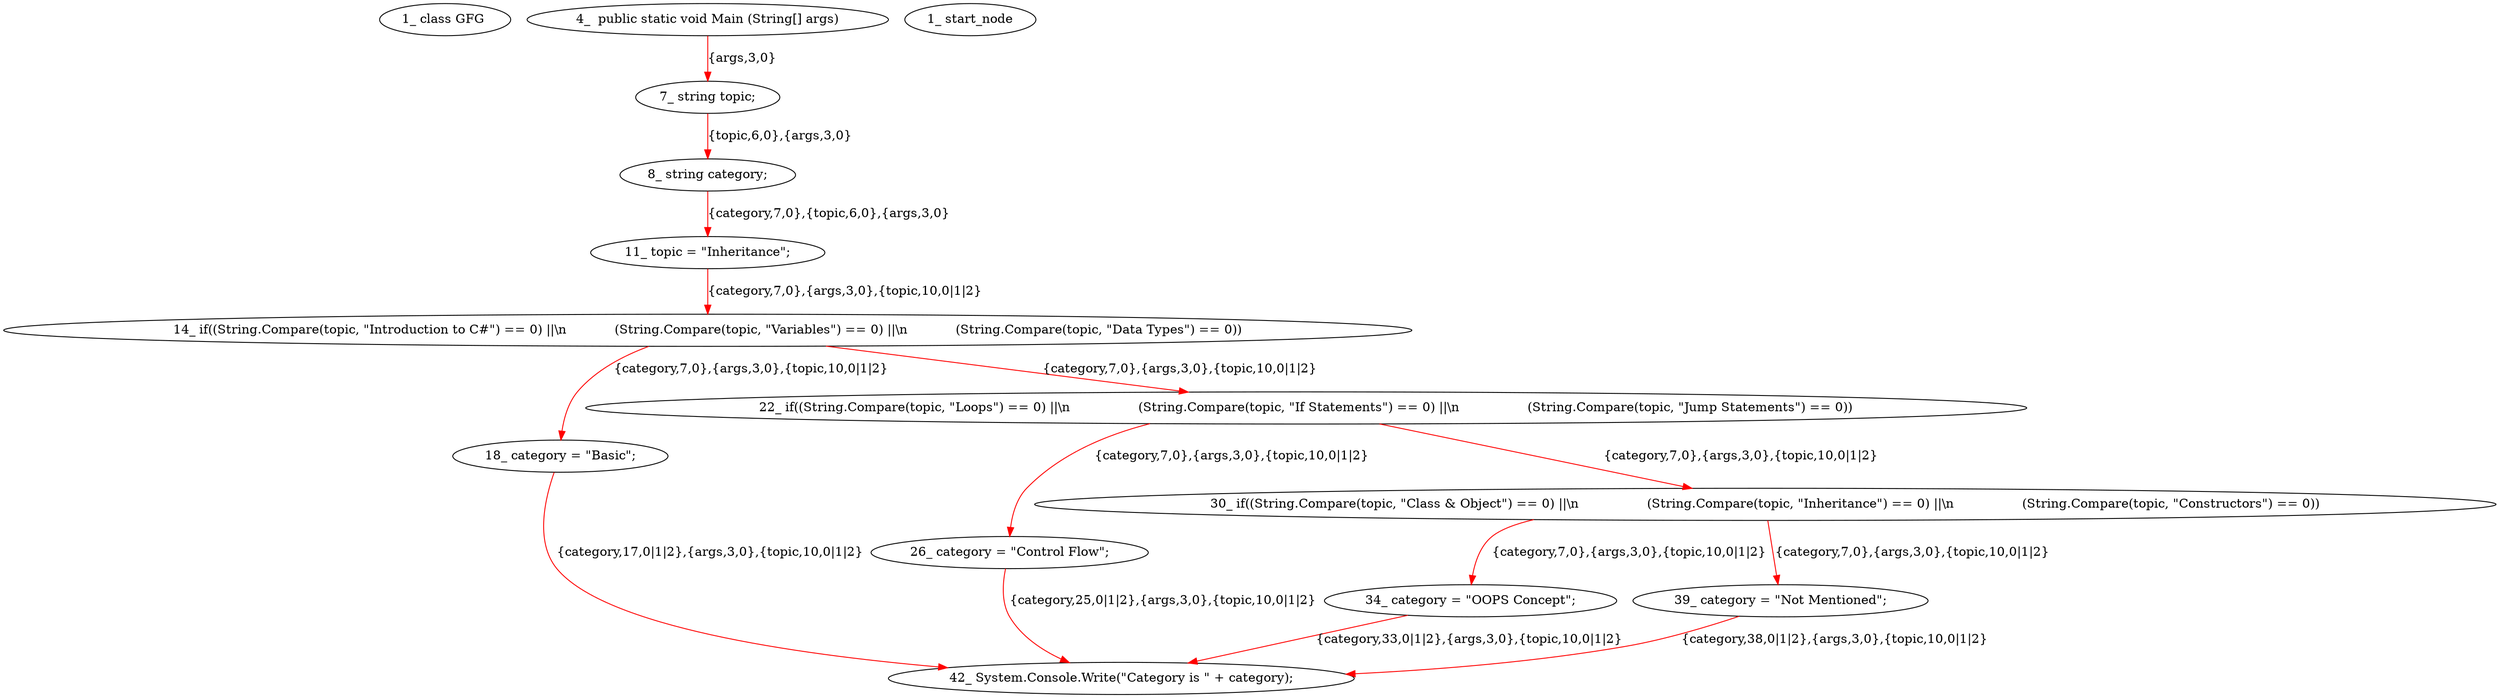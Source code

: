 digraph  {
6 [label="1_\ class\ GFG\ ", type_label=class_declaration];
9 [label="4_\ \ public\ static\ void\ Main\ \(String\[\]\ args\)", type_label=method_declaration];
20 [label="7_\ string\ topic;", type_label=expression_statement];
24 [label="8_\ string\ category;", type_label=expression_statement];
28 [label="11_\ topic\ =\ \"Inheritance\";", type_label=expression_statement];
32 [label="14_\ if\(\(String\.Compare\(topic,\ \"Introduction\ to\ C\#\"\)\ ==\ 0\)\ \|\|\\n\ \ \ \ \ \ \ \ \ \ \ \ \(String\.Compare\(topic,\ \"Variables\"\)\ ==\ 0\)\ \|\|\\n\ \ \ \ \ \ \ \ \ \ \ \ \(String\.Compare\(topic,\ \"Data\ Types\"\)\ ==\ 0\)\)", type_label=if];
64 [label="18_\ category\ =\ \"Basic\";", type_label=expression_statement];
68 [label="22_\ if\(\(String\.Compare\(topic,\ \"Loops\"\)\ ==\ 0\)\ \|\|\\n\ \ \ \ \ \ \ \ \ \ \ \ \ \ \ \ \ \(String\.Compare\(topic,\ \"If\ Statements\"\)\ ==\ 0\)\ \|\|\\n\ \ \ \ \ \ \ \ \ \ \ \ \ \ \ \ \ \(String\.Compare\(topic,\ \"Jump\ Statements\"\)\ ==\ 0\)\)", type_label=if];
100 [label="26_\ category\ =\ \"Control\ Flow\";", type_label=expression_statement];
104 [label="30_\ if\(\(String\.Compare\(topic,\ \"Class\ \&\ Object\"\)\ ==\ 0\)\ \|\|\\n\ \ \ \ \ \ \ \ \ \ \ \ \ \ \ \ \ \(String\.Compare\(topic,\ \"Inheritance\"\)\ ==\ 0\)\ \|\|\\n\ \ \ \ \ \ \ \ \ \ \ \ \ \ \ \ \ \(String\.Compare\(topic,\ \"Constructors\"\)\ ==\ 0\)\)", type_label=if];
136 [label="34_\ category\ =\ \"OOPS\ Concept\";", type_label=expression_statement];
141 [label="39_\ category\ =\ \"Not\ Mentioned\";", type_label=expression_statement];
145 [label="42_\ System\.Console\.Write\(\"Category\ is\ \"\ \+\ category\);", type_label=expression_statement];
1 [label="1_\ start_node", type_label=start];
9 -> 20  [color=red, controlflow_type=first_next_line, edge_type=CFG_edge, key=0, label="{args,3,0}"];
20 -> 24  [color=red, controlflow_type="next_line 1", edge_type=CFG_edge, key=0, label="{topic,6,0},{args,3,0}"];
24 -> 28  [color=red, controlflow_type="next_line 1", edge_type=CFG_edge, key=0, label="{category,7,0},{topic,6,0},{args,3,0}"];
28 -> 32  [color=red, controlflow_type="next_line 1", edge_type=CFG_edge, key=0, label="{category,7,0},{args,3,0},{topic,10,0|1|2}"];
32 -> 64  [color=red, controlflow_type=pos_next, edge_type=CFG_edge, key=0, label="{category,7,0},{args,3,0},{topic,10,0|1|2}"];
32 -> 68  [color=red, controlflow_type=neg_next, edge_type=CFG_edge, key=0, label="{category,7,0},{args,3,0},{topic,10,0|1|2}"];
64 -> 145  [color=red, controlflow_type="next_line 2", edge_type=CFG_edge, key=0, label="{category,17,0|1|2},{args,3,0},{topic,10,0|1|2}"];
68 -> 100  [color=red, controlflow_type=pos_next, edge_type=CFG_edge, key=0, label="{category,7,0},{args,3,0},{topic,10,0|1|2}"];
68 -> 104  [color=red, controlflow_type=neg_next, edge_type=CFG_edge, key=0, label="{category,7,0},{args,3,0},{topic,10,0|1|2}"];
100 -> 145  [color=red, controlflow_type="next_line 2", edge_type=CFG_edge, key=0, label="{category,25,0|1|2},{args,3,0},{topic,10,0|1|2}"];
104 -> 136  [color=red, controlflow_type=pos_next, edge_type=CFG_edge, key=0, label="{category,7,0},{args,3,0},{topic,10,0|1|2}"];
104 -> 141  [color=red, controlflow_type=neg_next, edge_type=CFG_edge, key=0, label="{category,7,0},{args,3,0},{topic,10,0|1|2}"];
136 -> 145  [color=red, controlflow_type="next_line 2", edge_type=CFG_edge, key=0, label="{category,33,0|1|2},{args,3,0},{topic,10,0|1|2}"];
141 -> 145  [color=red, controlflow_type="next_line 4", edge_type=CFG_edge, key=0, label="{category,38,0|1|2},{args,3,0},{topic,10,0|1|2}"];
}
